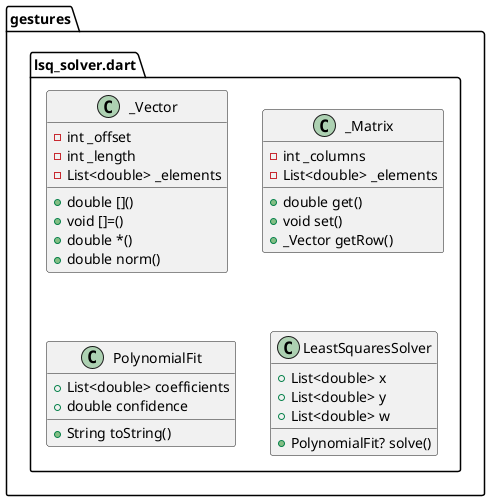 @startuml
set namespaceSeparator ::

class "gestures::lsq_solver.dart::_Vector" {
  -int _offset
  -int _length
  -List<double> _elements
  +double []()
  +void []=()
  +double *()
  +double norm()
}

class "gestures::lsq_solver.dart::_Matrix" {
  -int _columns
  -List<double> _elements
  +double get()
  +void set()
  +_Vector getRow()
}

class "gestures::lsq_solver.dart::PolynomialFit" {
  +List<double> coefficients
  +double confidence
  +String toString()
}

class "gestures::lsq_solver.dart::LeastSquaresSolver" {
  +List<double> x
  +List<double> y
  +List<double> w
  +PolynomialFit? solve()
}


@enduml